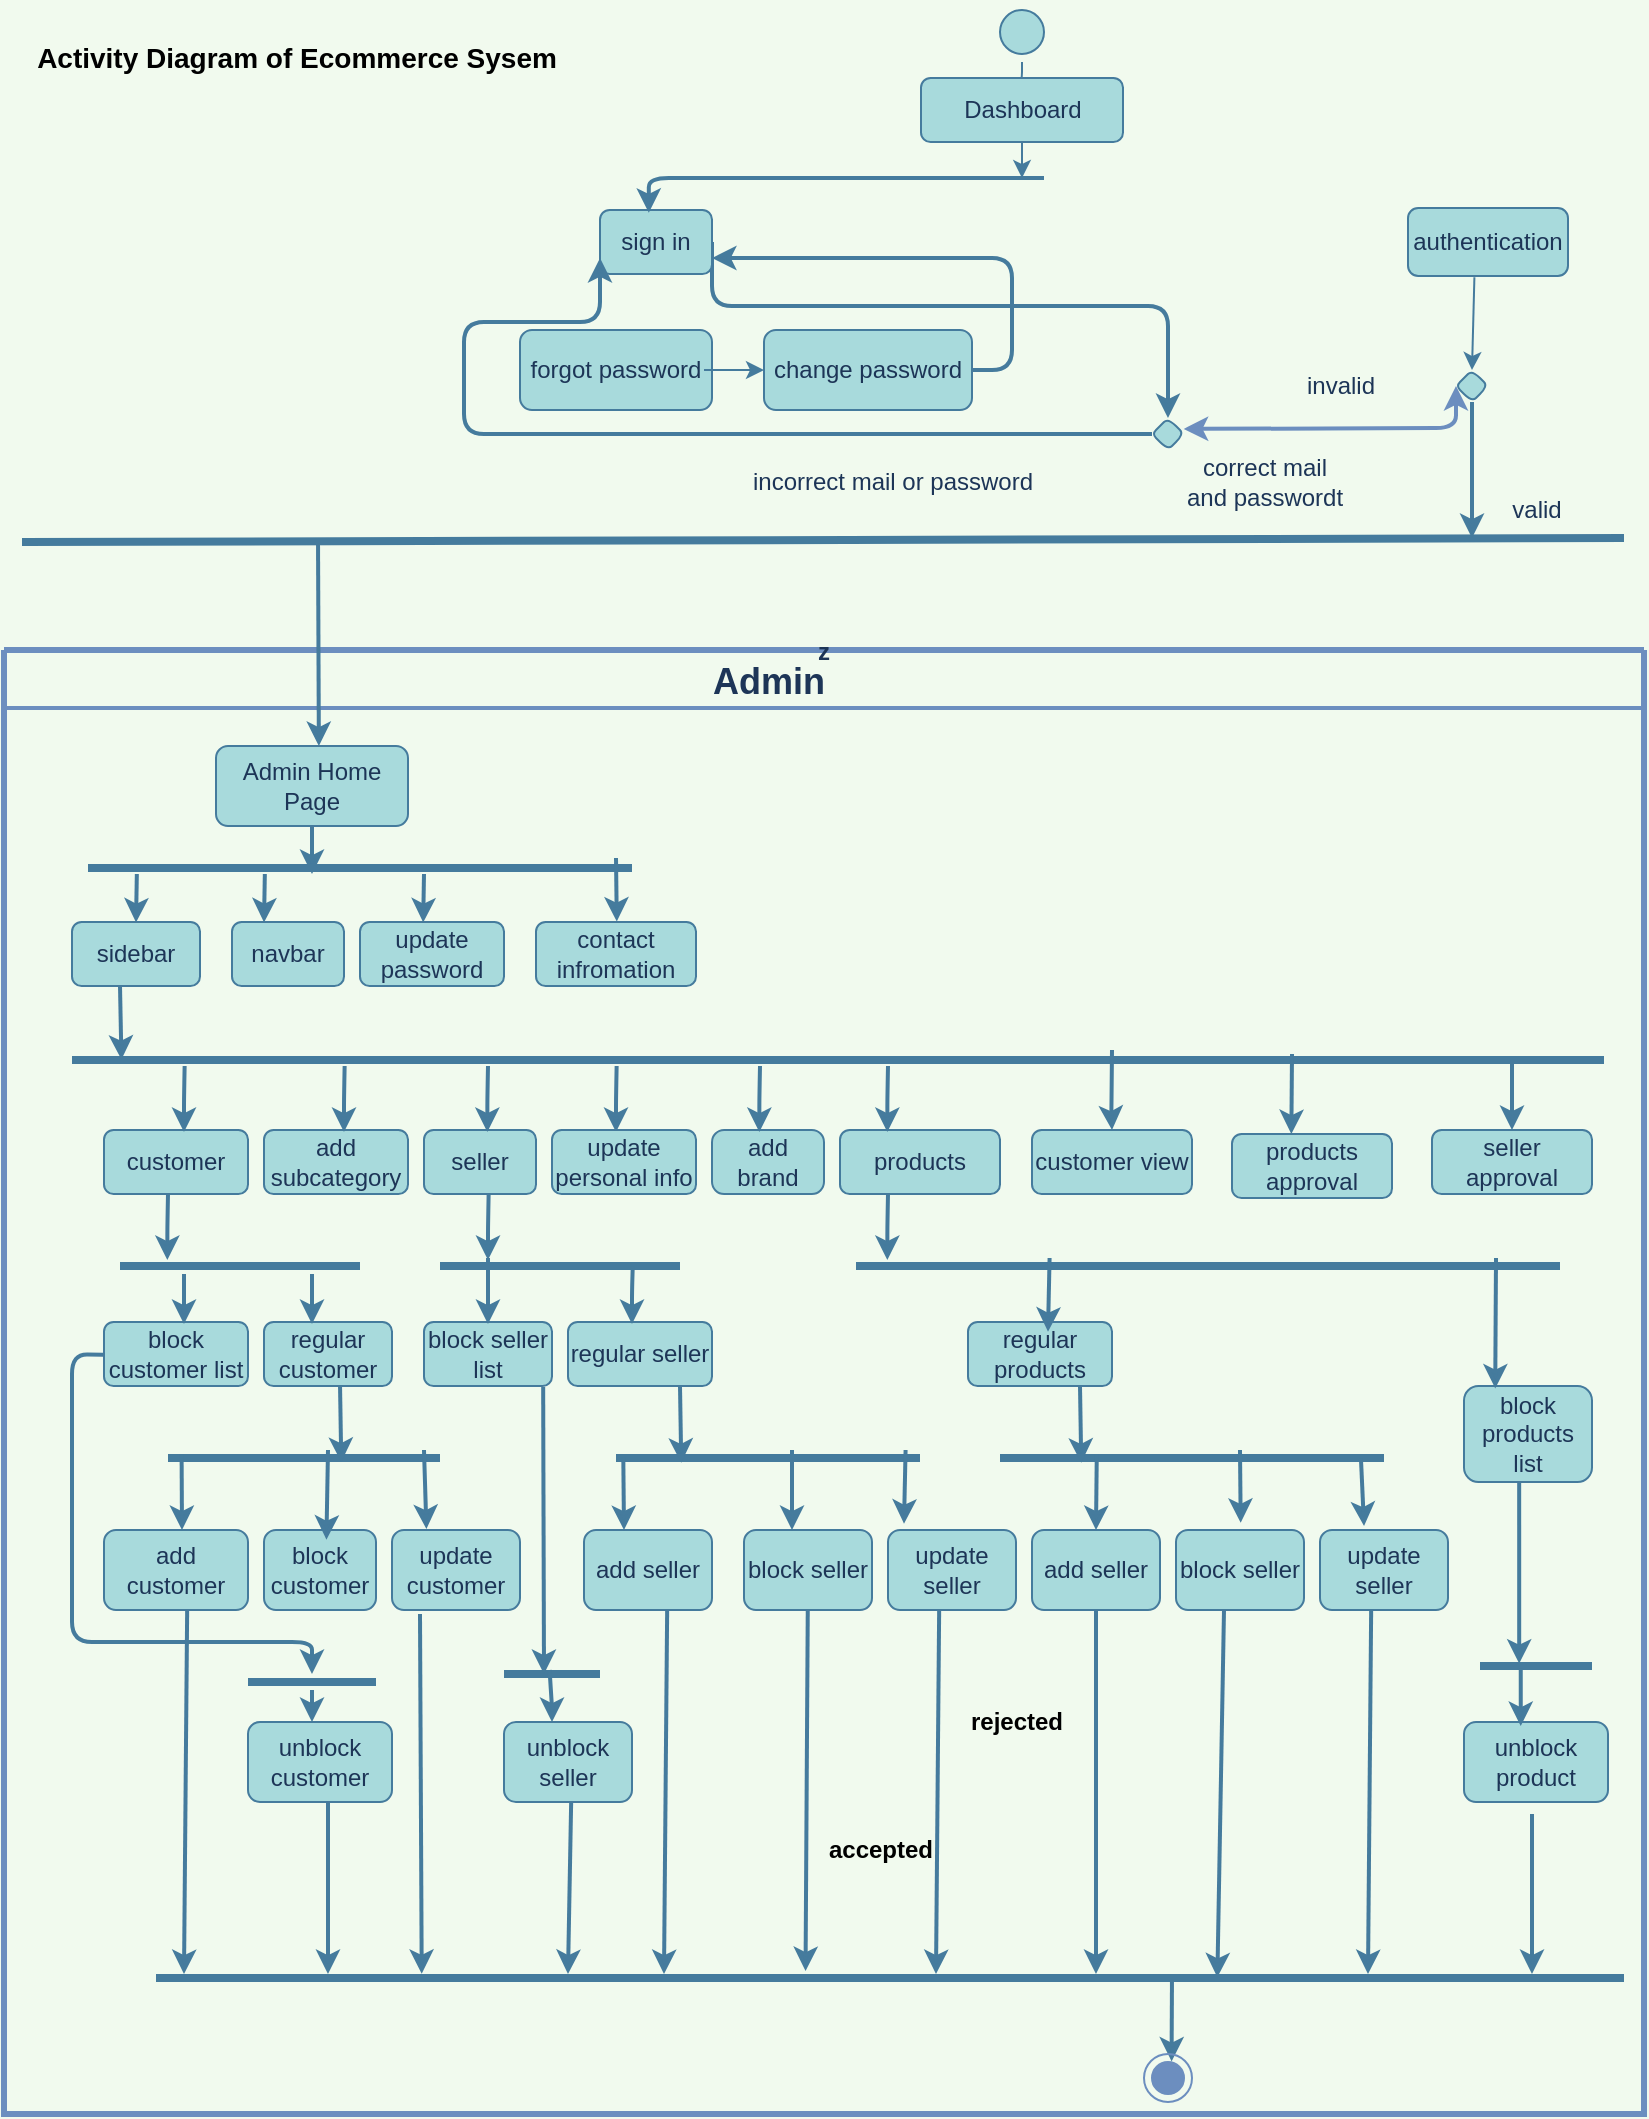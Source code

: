 <mxfile version="20.3.7" type="github">
  <diagram id="x5o2052r72UH-uP_D9w9" name="Page-1">
    <mxGraphModel dx="1420" dy="1803" grid="1" gridSize="10" guides="1" tooltips="1" connect="1" arrows="1" fold="1" page="1" pageScale="1" pageWidth="827" pageHeight="1169" background="#F1FAEE" math="0" shadow="0">
      <root>
        <mxCell id="0" />
        <mxCell id="1" parent="0" />
        <mxCell id="9ZnsXwRms6pgC_prqQTW-237" value="" style="ellipse;html=1;shape=startState;fillColor=#A8DADC;strokeColor=#457B9D;fontColor=#1D3557;rounded=1;" vertex="1" parent="1">
          <mxGeometry x="504" y="-1168" width="30" height="30" as="geometry" />
        </mxCell>
        <mxCell id="9ZnsXwRms6pgC_prqQTW-238" value="" style="edgeStyle=orthogonalEdgeStyle;html=1;verticalAlign=bottom;endArrow=open;endSize=8;labelBackgroundColor=#F1FAEE;strokeColor=#457B9D;fontColor=#1D3557;rounded=1;entryX=0.463;entryY=0.006;entryDx=0;entryDy=0;entryPerimeter=0;" edge="1" parent="1" source="9ZnsXwRms6pgC_prqQTW-237" target="9ZnsXwRms6pgC_prqQTW-243">
          <mxGeometry relative="1" as="geometry">
            <mxPoint x="415" y="-1120" as="targetPoint" />
          </mxGeometry>
        </mxCell>
        <mxCell id="9ZnsXwRms6pgC_prqQTW-240" style="edgeStyle=orthogonalEdgeStyle;orthogonalLoop=1;jettySize=auto;html=1;exitX=1;exitY=0.5;exitDx=0;exitDy=0;labelBackgroundColor=#F1FAEE;strokeColor=#457B9D;fontColor=#1D3557;rounded=1;strokeWidth=2;" edge="1" parent="1" source="9ZnsXwRms6pgC_prqQTW-241">
          <mxGeometry relative="1" as="geometry">
            <mxPoint x="592" y="-960" as="targetPoint" />
            <Array as="points">
              <mxPoint x="592" y="-1016" />
            </Array>
          </mxGeometry>
        </mxCell>
        <mxCell id="9ZnsXwRms6pgC_prqQTW-241" value="sign in" style="whiteSpace=wrap;html=1;fillColor=#A8DADC;strokeColor=#457B9D;fontColor=#1D3557;rounded=1;" vertex="1" parent="1">
          <mxGeometry x="308" y="-1064" width="56" height="32" as="geometry" />
        </mxCell>
        <mxCell id="9ZnsXwRms6pgC_prqQTW-243" value="Dashboard" style="whiteSpace=wrap;html=1;fillColor=#A8DADC;strokeColor=#457B9D;fontColor=#1D3557;rounded=1;" vertex="1" parent="1">
          <mxGeometry x="468.5" y="-1130" width="101" height="32" as="geometry" />
        </mxCell>
        <mxCell id="9ZnsXwRms6pgC_prqQTW-244" value="" style="endArrow=classic;html=1;labelBackgroundColor=#F1FAEE;strokeColor=#457B9D;fontColor=#1D3557;rounded=1;exitX=0.5;exitY=1;exitDx=0;exitDy=0;" edge="1" parent="1" source="9ZnsXwRms6pgC_prqQTW-243">
          <mxGeometry width="50" height="50" relative="1" as="geometry">
            <mxPoint x="520" y="-1090" as="sourcePoint" />
            <mxPoint x="519" y="-1080" as="targetPoint" />
          </mxGeometry>
        </mxCell>
        <mxCell id="9ZnsXwRms6pgC_prqQTW-253" value="forgot password" style="whiteSpace=wrap;html=1;fillColor=#A8DADC;strokeColor=#457B9D;fontColor=#1D3557;rounded=1;" vertex="1" parent="1">
          <mxGeometry x="268" y="-1004" width="96" height="40" as="geometry" />
        </mxCell>
        <mxCell id="9ZnsXwRms6pgC_prqQTW-254" value="" style="endArrow=classic;html=1;labelBackgroundColor=#F1FAEE;strokeColor=#457B9D;fontColor=#1D3557;rounded=1;entryX=0;entryY=0.5;entryDx=0;entryDy=0;" edge="1" parent="1" target="9ZnsXwRms6pgC_prqQTW-256">
          <mxGeometry width="50" height="50" relative="1" as="geometry">
            <mxPoint x="360" y="-984" as="sourcePoint" />
            <mxPoint x="424" y="-960" as="targetPoint" />
          </mxGeometry>
        </mxCell>
        <mxCell id="9ZnsXwRms6pgC_prqQTW-255" style="edgeStyle=orthogonalEdgeStyle;orthogonalLoop=1;jettySize=auto;html=1;exitX=1;exitY=0.5;exitDx=0;exitDy=0;entryX=1;entryY=0.75;entryDx=0;entryDy=0;labelBackgroundColor=#F1FAEE;strokeColor=#457B9D;fontColor=#1D3557;rounded=1;strokeWidth=2;" edge="1" parent="1" source="9ZnsXwRms6pgC_prqQTW-256" target="9ZnsXwRms6pgC_prqQTW-241">
          <mxGeometry relative="1" as="geometry" />
        </mxCell>
        <mxCell id="9ZnsXwRms6pgC_prqQTW-256" value="change password" style="whiteSpace=wrap;html=1;fillStyle=auto;fillColor=#A8DADC;strokeColor=#457B9D;fontColor=#1D3557;rounded=1;" vertex="1" parent="1">
          <mxGeometry x="390" y="-1004" width="104" height="40" as="geometry" />
        </mxCell>
        <mxCell id="9ZnsXwRms6pgC_prqQTW-257" style="edgeStyle=orthogonalEdgeStyle;orthogonalLoop=1;jettySize=auto;html=1;entryX=0;entryY=0.75;entryDx=0;entryDy=0;labelBackgroundColor=#F1FAEE;strokeColor=#457B9D;fontColor=#1D3557;rounded=1;strokeWidth=2;" edge="1" parent="1" source="9ZnsXwRms6pgC_prqQTW-258" target="9ZnsXwRms6pgC_prqQTW-241">
          <mxGeometry relative="1" as="geometry">
            <mxPoint x="304" y="-1008" as="targetPoint" />
            <Array as="points">
              <mxPoint x="240" y="-952" />
              <mxPoint x="240" y="-1008" />
              <mxPoint x="308" y="-1008" />
            </Array>
          </mxGeometry>
        </mxCell>
        <mxCell id="9ZnsXwRms6pgC_prqQTW-258" value="" style="rhombus;whiteSpace=wrap;html=1;fillColor=#A8DADC;strokeColor=#457B9D;fontColor=#1D3557;rounded=1;" vertex="1" parent="1">
          <mxGeometry x="584" y="-960" width="16" height="16" as="geometry" />
        </mxCell>
        <mxCell id="9ZnsXwRms6pgC_prqQTW-259" value="incorrect mail or password" style="text;html=1;resizable=0;autosize=1;align=center;verticalAlign=middle;points=[];fillColor=none;strokeColor=none;fontColor=#1D3557;rounded=1;" vertex="1" parent="1">
          <mxGeometry x="374" y="-944" width="160" height="32" as="geometry" />
        </mxCell>
        <mxCell id="9ZnsXwRms6pgC_prqQTW-260" value="correct mail &lt;br&gt;and passwordt" style="text;html=1;resizable=0;autosize=1;align=center;verticalAlign=middle;points=[];fillColor=none;strokeColor=none;fontColor=#1D3557;rounded=1;" vertex="1" parent="1">
          <mxGeometry x="592" y="-952" width="96" height="48" as="geometry" />
        </mxCell>
        <mxCell id="9ZnsXwRms6pgC_prqQTW-262" value="" style="endArrow=none;html=1;strokeWidth=4;labelBackgroundColor=#F1FAEE;strokeColor=#457B9D;fontColor=#1D3557;rounded=1;" edge="1" parent="1">
          <mxGeometry relative="1" as="geometry">
            <mxPoint x="19" y="-898" as="sourcePoint" />
            <mxPoint x="820" y="-900" as="targetPoint" />
          </mxGeometry>
        </mxCell>
        <object label="z" id="9ZnsXwRms6pgC_prqQTW-264">
          <mxCell style="swimlane;startSize=0;strokeWidth=3;fillColor=#A8DADC;strokeColor=#6C8EBF;fontColor=#1D3557;rounded=1;" vertex="1" parent="1">
            <mxGeometry x="10" y="-844" width="820" height="732" as="geometry" />
          </mxCell>
        </object>
        <mxCell id="9ZnsXwRms6pgC_prqQTW-265" value="Admin" style="text;html=1;resizable=0;autosize=1;align=center;verticalAlign=middle;points=[];fillColor=none;strokeColor=none;strokeWidth=2;shadow=0;glass=0;fontStyle=1;labelBorderColor=none;spacingTop=3;fontSize=18;fontColor=#1D3557;rounded=1;" vertex="1" parent="9ZnsXwRms6pgC_prqQTW-264">
          <mxGeometry x="342" y="-6" width="80" height="40" as="geometry" />
        </mxCell>
        <mxCell id="9ZnsXwRms6pgC_prqQTW-342" value="" style="line;strokeWidth=2;html=1;strokeColor=#6C8EBF;fillColor=#0E8088;" vertex="1" parent="9ZnsXwRms6pgC_prqQTW-264">
          <mxGeometry y="24" width="820" height="10" as="geometry" />
        </mxCell>
        <mxCell id="9ZnsXwRms6pgC_prqQTW-426" value="" style="line;strokeWidth=4;html=1;shadow=0;glass=0;labelBackgroundColor=none;labelBorderColor=none;fontFamily=Times New Roman;fontSize=18;fillColor=#A8DADC;strokeColor=#457B9D;fontColor=#1D3557;rounded=1;" vertex="1" parent="9ZnsXwRms6pgC_prqQTW-264">
          <mxGeometry x="76" y="660" width="734" height="8" as="geometry" />
        </mxCell>
        <mxCell id="9ZnsXwRms6pgC_prqQTW-469" value="Admin Home Page" style="whiteSpace=wrap;html=1;fillColor=#A8DADC;strokeColor=#457B9D;fontColor=#1D3557;rounded=1;" vertex="1" parent="9ZnsXwRms6pgC_prqQTW-264">
          <mxGeometry x="106" y="48" width="96" height="40" as="geometry" />
        </mxCell>
        <mxCell id="9ZnsXwRms6pgC_prqQTW-470" value="" style="edgeStyle=none;orthogonalLoop=1;jettySize=auto;html=1;strokeWidth=2;fontSize=19;labelBackgroundColor=#F1FAEE;strokeColor=#457B9D;fontColor=#1D3557;rounded=1;" edge="1" parent="9ZnsXwRms6pgC_prqQTW-264">
          <mxGeometry width="80" relative="1" as="geometry">
            <mxPoint x="154" y="88" as="sourcePoint" />
            <mxPoint x="154" y="112" as="targetPoint" />
            <Array as="points" />
          </mxGeometry>
        </mxCell>
        <mxCell id="9ZnsXwRms6pgC_prqQTW-471" value="" style="line;strokeWidth=4;html=1;shadow=0;glass=0;labelBackgroundColor=none;labelBorderColor=none;fontFamily=Times New Roman;fontSize=18;fillColor=#A8DADC;strokeColor=#457B9D;fontColor=#1D3557;rounded=1;" vertex="1" parent="9ZnsXwRms6pgC_prqQTW-264">
          <mxGeometry x="42" y="104" width="272" height="10" as="geometry" />
        </mxCell>
        <mxCell id="9ZnsXwRms6pgC_prqQTW-472" value="" style="edgeStyle=none;orthogonalLoop=1;jettySize=auto;html=1;strokeWidth=2;fontSize=19;exitX=0.076;exitY=0.78;exitDx=0;exitDy=0;exitPerimeter=0;labelBackgroundColor=#F1FAEE;strokeColor=#457B9D;fontColor=#1D3557;rounded=1;" edge="1" parent="9ZnsXwRms6pgC_prqQTW-264">
          <mxGeometry width="80" relative="1" as="geometry">
            <mxPoint x="66.42" y="112" as="sourcePoint" />
            <mxPoint x="66.004" y="136.2" as="targetPoint" />
            <Array as="points" />
          </mxGeometry>
        </mxCell>
        <mxCell id="9ZnsXwRms6pgC_prqQTW-473" value="" style="edgeStyle=none;orthogonalLoop=1;jettySize=auto;html=1;strokeWidth=2;fontSize=19;labelBackgroundColor=#F1FAEE;strokeColor=#457B9D;fontColor=#1D3557;rounded=1;entryX=0.505;entryY=-0.006;entryDx=0;entryDy=0;entryPerimeter=0;" edge="1" parent="9ZnsXwRms6pgC_prqQTW-264" target="9ZnsXwRms6pgC_prqQTW-475">
          <mxGeometry width="80" relative="1" as="geometry">
            <mxPoint x="306" y="104" as="sourcePoint" />
            <mxPoint x="281.998" y="972.2" as="targetPoint" />
            <Array as="points" />
          </mxGeometry>
        </mxCell>
        <mxCell id="9ZnsXwRms6pgC_prqQTW-474" value="sidebar" style="whiteSpace=wrap;html=1;fillColor=#A8DADC;strokeColor=#457B9D;fontColor=#1D3557;rounded=1;" vertex="1" parent="9ZnsXwRms6pgC_prqQTW-264">
          <mxGeometry x="34" y="136" width="64" height="32" as="geometry" />
        </mxCell>
        <mxCell id="9ZnsXwRms6pgC_prqQTW-475" value="contact infromation" style="whiteSpace=wrap;html=1;fillColor=#A8DADC;strokeColor=#457B9D;fontColor=#1D3557;rounded=1;" vertex="1" parent="9ZnsXwRms6pgC_prqQTW-264">
          <mxGeometry x="266" y="136" width="80" height="32" as="geometry" />
        </mxCell>
        <mxCell id="9ZnsXwRms6pgC_prqQTW-476" value="add subcategory" style="whiteSpace=wrap;html=1;fillColor=#A8DADC;strokeColor=#457B9D;fontColor=#1D3557;rounded=1;" vertex="1" parent="9ZnsXwRms6pgC_prqQTW-264">
          <mxGeometry x="130" y="240" width="72" height="32" as="geometry" />
        </mxCell>
        <mxCell id="9ZnsXwRms6pgC_prqQTW-477" value="" style="line;strokeWidth=4;html=1;shadow=0;glass=0;labelBackgroundColor=none;labelBorderColor=none;fontFamily=Times New Roman;fontSize=18;fillColor=#A8DADC;strokeColor=#457B9D;fontColor=#1D3557;rounded=1;" vertex="1" parent="9ZnsXwRms6pgC_prqQTW-264">
          <mxGeometry x="34" y="200" width="766" height="10" as="geometry" />
        </mxCell>
        <mxCell id="9ZnsXwRms6pgC_prqQTW-478" value="add brand" style="whiteSpace=wrap;html=1;fillColor=#A8DADC;strokeColor=#457B9D;fontColor=#1D3557;rounded=1;arcSize=19;" vertex="1" parent="9ZnsXwRms6pgC_prqQTW-264">
          <mxGeometry x="354" y="240" width="56" height="32" as="geometry" />
        </mxCell>
        <mxCell id="9ZnsXwRms6pgC_prqQTW-479" value="navbar" style="whiteSpace=wrap;html=1;fillColor=#A8DADC;strokeColor=#457B9D;fontColor=#1D3557;rounded=1;" vertex="1" parent="9ZnsXwRms6pgC_prqQTW-264">
          <mxGeometry x="114" y="136" width="56" height="32" as="geometry" />
        </mxCell>
        <mxCell id="9ZnsXwRms6pgC_prqQTW-480" value="update password" style="whiteSpace=wrap;html=1;fillStyle=auto;strokeColor=#457B9D;fontColor=#1D3557;fillColor=#A8DADC;rounded=1;" vertex="1" parent="9ZnsXwRms6pgC_prqQTW-264">
          <mxGeometry x="178" y="136" width="72" height="32" as="geometry" />
        </mxCell>
        <mxCell id="9ZnsXwRms6pgC_prqQTW-481" value="" style="edgeStyle=none;orthogonalLoop=1;jettySize=auto;html=1;strokeWidth=2;fontSize=19;exitX=0.076;exitY=0.78;exitDx=0;exitDy=0;exitPerimeter=0;labelBackgroundColor=#F1FAEE;strokeColor=#457B9D;fontColor=#1D3557;rounded=1;" edge="1" parent="9ZnsXwRms6pgC_prqQTW-264">
          <mxGeometry width="80" relative="1" as="geometry">
            <mxPoint x="130.42" y="112" as="sourcePoint" />
            <mxPoint x="130.004" y="136.2" as="targetPoint" />
            <Array as="points" />
          </mxGeometry>
        </mxCell>
        <mxCell id="9ZnsXwRms6pgC_prqQTW-482" value="" style="edgeStyle=none;orthogonalLoop=1;jettySize=auto;html=1;strokeWidth=2;fontSize=19;exitX=0.076;exitY=0.78;exitDx=0;exitDy=0;exitPerimeter=0;labelBackgroundColor=#F1FAEE;strokeColor=#457B9D;fontColor=#1D3557;rounded=1;" edge="1" parent="9ZnsXwRms6pgC_prqQTW-264">
          <mxGeometry width="80" relative="1" as="geometry">
            <mxPoint x="210" y="112" as="sourcePoint" />
            <mxPoint x="209.584" y="136.2" as="targetPoint" />
            <Array as="points" />
          </mxGeometry>
        </mxCell>
        <mxCell id="9ZnsXwRms6pgC_prqQTW-483" value="seller" style="whiteSpace=wrap;html=1;fillColor=#A8DADC;strokeColor=#457B9D;fontColor=#1D3557;rounded=1;" vertex="1" parent="9ZnsXwRms6pgC_prqQTW-264">
          <mxGeometry x="210" y="240" width="56" height="32" as="geometry" />
        </mxCell>
        <mxCell id="9ZnsXwRms6pgC_prqQTW-484" value="products" style="whiteSpace=wrap;html=1;fillColor=#A8DADC;strokeColor=#457B9D;fontColor=#1D3557;rounded=1;" vertex="1" parent="9ZnsXwRms6pgC_prqQTW-264">
          <mxGeometry x="418" y="240" width="80" height="32" as="geometry" />
        </mxCell>
        <mxCell id="9ZnsXwRms6pgC_prqQTW-485" value="" style="edgeStyle=none;orthogonalLoop=1;jettySize=auto;html=1;strokeWidth=2;fontSize=19;labelBackgroundColor=#F1FAEE;strokeColor=#457B9D;fontColor=#1D3557;rounded=1;" edge="1" parent="9ZnsXwRms6pgC_prqQTW-264">
          <mxGeometry width="80" relative="1" as="geometry">
            <mxPoint x="306.32" y="208" as="sourcePoint" />
            <mxPoint x="306" y="241" as="targetPoint" />
            <Array as="points">
              <mxPoint x="306.0" y="225" />
            </Array>
          </mxGeometry>
        </mxCell>
        <mxCell id="9ZnsXwRms6pgC_prqQTW-486" value="" style="edgeStyle=none;orthogonalLoop=1;jettySize=auto;html=1;strokeWidth=2;fontSize=19;labelBackgroundColor=#F1FAEE;strokeColor=#457B9D;fontColor=#1D3557;rounded=1;" edge="1" parent="9ZnsXwRms6pgC_prqQTW-264">
          <mxGeometry width="80" relative="1" as="geometry">
            <mxPoint x="378" y="208" as="sourcePoint" />
            <mxPoint x="377.68" y="241" as="targetPoint" />
            <Array as="points">
              <mxPoint x="377.68" y="225" />
            </Array>
          </mxGeometry>
        </mxCell>
        <mxCell id="9ZnsXwRms6pgC_prqQTW-487" value="" style="edgeStyle=none;orthogonalLoop=1;jettySize=auto;html=1;strokeWidth=2;fontSize=19;labelBackgroundColor=#F1FAEE;strokeColor=#457B9D;fontColor=#1D3557;rounded=1;" edge="1" parent="9ZnsXwRms6pgC_prqQTW-264">
          <mxGeometry width="80" relative="1" as="geometry">
            <mxPoint x="442" y="208" as="sourcePoint" />
            <mxPoint x="441.68" y="241" as="targetPoint" />
            <Array as="points">
              <mxPoint x="441.68" y="225" />
            </Array>
          </mxGeometry>
        </mxCell>
        <mxCell id="9ZnsXwRms6pgC_prqQTW-488" value="customer" style="whiteSpace=wrap;html=1;fillColor=#A8DADC;strokeColor=#457B9D;fontColor=#1D3557;rounded=1;" vertex="1" parent="9ZnsXwRms6pgC_prqQTW-264">
          <mxGeometry x="50" y="240" width="72" height="32" as="geometry" />
        </mxCell>
        <mxCell id="9ZnsXwRms6pgC_prqQTW-489" value="update personal info" style="whiteSpace=wrap;html=1;fillColor=#A8DADC;strokeColor=#457B9D;fontColor=#1D3557;rounded=1;" vertex="1" parent="9ZnsXwRms6pgC_prqQTW-264">
          <mxGeometry x="274" y="240" width="72" height="32" as="geometry" />
        </mxCell>
        <mxCell id="9ZnsXwRms6pgC_prqQTW-490" value="" style="line;strokeWidth=4;html=1;shadow=0;glass=0;labelBackgroundColor=none;labelBorderColor=none;fontFamily=Times New Roman;fontSize=18;fillColor=#A8DADC;strokeColor=#457B9D;fontColor=#1D3557;rounded=1;" vertex="1" parent="9ZnsXwRms6pgC_prqQTW-264">
          <mxGeometry x="58" y="304" width="120" height="8" as="geometry" />
        </mxCell>
        <mxCell id="9ZnsXwRms6pgC_prqQTW-491" value="" style="edgeStyle=none;orthogonalLoop=1;jettySize=auto;html=1;strokeWidth=2;fontSize=19;labelBackgroundColor=#F1FAEE;strokeColor=#457B9D;fontColor=#1D3557;rounded=1;" edge="1" parent="9ZnsXwRms6pgC_prqQTW-264">
          <mxGeometry width="80" relative="1" as="geometry">
            <mxPoint x="242" y="208" as="sourcePoint" />
            <mxPoint x="241.68" y="241" as="targetPoint" />
            <Array as="points">
              <mxPoint x="241.68" y="225" />
            </Array>
          </mxGeometry>
        </mxCell>
        <mxCell id="9ZnsXwRms6pgC_prqQTW-492" value="" style="edgeStyle=none;orthogonalLoop=1;jettySize=auto;html=1;strokeWidth=2;fontSize=19;labelBackgroundColor=#F1FAEE;strokeColor=#457B9D;fontColor=#1D3557;rounded=1;" edge="1" parent="9ZnsXwRms6pgC_prqQTW-264">
          <mxGeometry width="80" relative="1" as="geometry">
            <mxPoint x="170.32" y="208" as="sourcePoint" />
            <mxPoint x="170" y="241" as="targetPoint" />
            <Array as="points">
              <mxPoint x="170" y="225" />
            </Array>
          </mxGeometry>
        </mxCell>
        <mxCell id="9ZnsXwRms6pgC_prqQTW-493" value="" style="edgeStyle=none;orthogonalLoop=1;jettySize=auto;html=1;strokeWidth=2;fontSize=19;labelBackgroundColor=#F1FAEE;strokeColor=#457B9D;fontColor=#1D3557;rounded=1;" edge="1" parent="9ZnsXwRms6pgC_prqQTW-264">
          <mxGeometry width="80" relative="1" as="geometry">
            <mxPoint x="90.32" y="208" as="sourcePoint" />
            <mxPoint x="90" y="241" as="targetPoint" />
            <Array as="points">
              <mxPoint x="90" y="225" />
            </Array>
          </mxGeometry>
        </mxCell>
        <mxCell id="9ZnsXwRms6pgC_prqQTW-494" value="regular customer" style="whiteSpace=wrap;html=1;fillColor=#A8DADC;strokeColor=#457B9D;fontColor=#1D3557;rounded=1;" vertex="1" parent="9ZnsXwRms6pgC_prqQTW-264">
          <mxGeometry x="130" y="336" width="64" height="32" as="geometry" />
        </mxCell>
        <mxCell id="9ZnsXwRms6pgC_prqQTW-495" value="block customer list" style="whiteSpace=wrap;html=1;fillColor=#A8DADC;strokeColor=#457B9D;fontColor=#1D3557;rounded=1;" vertex="1" parent="9ZnsXwRms6pgC_prqQTW-264">
          <mxGeometry x="50" y="336" width="72" height="32" as="geometry" />
        </mxCell>
        <mxCell id="9ZnsXwRms6pgC_prqQTW-496" value="regular seller" style="whiteSpace=wrap;html=1;fillColor=#A8DADC;strokeColor=#457B9D;fontColor=#1D3557;rounded=1;" vertex="1" parent="9ZnsXwRms6pgC_prqQTW-264">
          <mxGeometry x="282" y="336" width="72" height="32" as="geometry" />
        </mxCell>
        <mxCell id="9ZnsXwRms6pgC_prqQTW-497" value="block seller list" style="whiteSpace=wrap;html=1;fillColor=#A8DADC;strokeColor=#457B9D;fontColor=#1D3557;rounded=1;" vertex="1" parent="9ZnsXwRms6pgC_prqQTW-264">
          <mxGeometry x="210" y="336" width="64" height="32" as="geometry" />
        </mxCell>
        <mxCell id="9ZnsXwRms6pgC_prqQTW-498" value="" style="line;strokeWidth=4;html=1;shadow=0;glass=0;labelBackgroundColor=none;labelBorderColor=none;fontFamily=Times New Roman;fontSize=18;fillColor=#A8DADC;strokeColor=#457B9D;fontColor=#1D3557;rounded=1;" vertex="1" parent="9ZnsXwRms6pgC_prqQTW-264">
          <mxGeometry x="218" y="304" width="120" height="8" as="geometry" />
        </mxCell>
        <mxCell id="9ZnsXwRms6pgC_prqQTW-499" value="" style="line;strokeWidth=4;html=1;shadow=0;glass=0;labelBackgroundColor=none;labelBorderColor=none;fontFamily=Times New Roman;fontSize=18;fillColor=#A8DADC;strokeColor=#457B9D;fontColor=#1D3557;rounded=1;" vertex="1" parent="9ZnsXwRms6pgC_prqQTW-264">
          <mxGeometry x="426" y="304" width="352" height="8" as="geometry" />
        </mxCell>
        <mxCell id="9ZnsXwRms6pgC_prqQTW-500" value="regular products" style="whiteSpace=wrap;html=1;fillColor=#A8DADC;strokeColor=#457B9D;fontColor=#1D3557;rounded=1;" vertex="1" parent="9ZnsXwRms6pgC_prqQTW-264">
          <mxGeometry x="482" y="336" width="72" height="32" as="geometry" />
        </mxCell>
        <mxCell id="9ZnsXwRms6pgC_prqQTW-501" value="block products list" style="whiteSpace=wrap;html=1;fillColor=#A8DADC;strokeColor=#457B9D;fontColor=#1D3557;rounded=1;" vertex="1" parent="9ZnsXwRms6pgC_prqQTW-264">
          <mxGeometry x="730" y="368" width="64" height="48" as="geometry" />
        </mxCell>
        <mxCell id="9ZnsXwRms6pgC_prqQTW-502" value="" style="edgeStyle=none;orthogonalLoop=1;jettySize=auto;html=1;strokeWidth=2;fontSize=19;labelBackgroundColor=#F1FAEE;strokeColor=#457B9D;fontColor=#1D3557;rounded=1;" edge="1" parent="9ZnsXwRms6pgC_prqQTW-264">
          <mxGeometry width="80" relative="1" as="geometry">
            <mxPoint x="82" y="272" as="sourcePoint" />
            <mxPoint x="81.68" y="305" as="targetPoint" />
            <Array as="points">
              <mxPoint x="81.68" y="289" />
            </Array>
          </mxGeometry>
        </mxCell>
        <mxCell id="9ZnsXwRms6pgC_prqQTW-503" value="" style="edgeStyle=none;orthogonalLoop=1;jettySize=auto;html=1;strokeWidth=2;fontSize=19;labelBackgroundColor=#F1FAEE;strokeColor=#457B9D;fontColor=#1D3557;rounded=1;" edge="1" parent="9ZnsXwRms6pgC_prqQTW-264">
          <mxGeometry width="80" relative="1" as="geometry">
            <mxPoint x="90" y="312" as="sourcePoint" />
            <mxPoint x="90" y="337" as="targetPoint" />
            <Array as="points">
              <mxPoint x="90.0" y="321" />
            </Array>
          </mxGeometry>
        </mxCell>
        <mxCell id="9ZnsXwRms6pgC_prqQTW-504" value="" style="edgeStyle=none;orthogonalLoop=1;jettySize=auto;html=1;strokeWidth=2;fontSize=19;labelBackgroundColor=#F1FAEE;strokeColor=#457B9D;fontColor=#1D3557;rounded=1;" edge="1" parent="9ZnsXwRms6pgC_prqQTW-264">
          <mxGeometry width="80" relative="1" as="geometry">
            <mxPoint x="154" y="312" as="sourcePoint" />
            <mxPoint x="154" y="337" as="targetPoint" />
            <Array as="points">
              <mxPoint x="154.0" y="321" />
            </Array>
          </mxGeometry>
        </mxCell>
        <mxCell id="9ZnsXwRms6pgC_prqQTW-505" value="" style="edgeStyle=none;orthogonalLoop=1;jettySize=auto;html=1;strokeWidth=2;fontSize=19;labelBackgroundColor=#F1FAEE;strokeColor=#457B9D;fontColor=#1D3557;rounded=1;" edge="1" parent="9ZnsXwRms6pgC_prqQTW-264">
          <mxGeometry width="80" relative="1" as="geometry">
            <mxPoint x="242" y="304" as="sourcePoint" />
            <mxPoint x="242" y="337" as="targetPoint" />
            <Array as="points">
              <mxPoint x="242.0" y="321" />
            </Array>
          </mxGeometry>
        </mxCell>
        <mxCell id="9ZnsXwRms6pgC_prqQTW-506" value="" style="edgeStyle=none;orthogonalLoop=1;jettySize=auto;html=1;strokeWidth=2;fontSize=19;labelBackgroundColor=#F1FAEE;strokeColor=#457B9D;fontColor=#1D3557;rounded=1;exitX=0.803;exitY=0.55;exitDx=0;exitDy=0;exitPerimeter=0;" edge="1" parent="9ZnsXwRms6pgC_prqQTW-264" source="9ZnsXwRms6pgC_prqQTW-498">
          <mxGeometry width="80" relative="1" as="geometry">
            <mxPoint x="298" y="1144" as="sourcePoint" />
            <mxPoint x="314" y="337" as="targetPoint" />
            <Array as="points">
              <mxPoint x="314.0" y="321" />
            </Array>
          </mxGeometry>
        </mxCell>
        <mxCell id="9ZnsXwRms6pgC_prqQTW-507" value="" style="edgeStyle=none;orthogonalLoop=1;jettySize=auto;html=1;strokeWidth=2;fontSize=19;labelBackgroundColor=#F1FAEE;strokeColor=#457B9D;fontColor=#1D3557;rounded=1;" edge="1" parent="9ZnsXwRms6pgC_prqQTW-264">
          <mxGeometry width="80" relative="1" as="geometry">
            <mxPoint x="242.32" y="272" as="sourcePoint" />
            <mxPoint x="242" y="305" as="targetPoint" />
            <Array as="points">
              <mxPoint x="242.0" y="289" />
            </Array>
          </mxGeometry>
        </mxCell>
        <mxCell id="9ZnsXwRms6pgC_prqQTW-508" value="" style="edgeStyle=none;orthogonalLoop=1;jettySize=auto;html=1;strokeWidth=2;fontSize=19;labelBackgroundColor=#F1FAEE;strokeColor=#457B9D;fontColor=#1D3557;rounded=1;" edge="1" parent="9ZnsXwRms6pgC_prqQTW-264">
          <mxGeometry width="80" relative="1" as="geometry">
            <mxPoint x="442" y="272" as="sourcePoint" />
            <mxPoint x="441.68" y="305" as="targetPoint" />
            <Array as="points">
              <mxPoint x="441.68" y="289" />
            </Array>
          </mxGeometry>
        </mxCell>
        <mxCell id="9ZnsXwRms6pgC_prqQTW-509" value="" style="line;strokeWidth=4;html=1;shadow=0;glass=0;labelBackgroundColor=none;labelBorderColor=none;fontFamily=Times New Roman;fontSize=18;fillColor=#A8DADC;strokeColor=#457B9D;fontColor=#1D3557;rounded=1;" vertex="1" parent="9ZnsXwRms6pgC_prqQTW-264">
          <mxGeometry x="82" y="400" width="136" height="8" as="geometry" />
        </mxCell>
        <mxCell id="9ZnsXwRms6pgC_prqQTW-510" value="add customer" style="whiteSpace=wrap;html=1;fillColor=#A8DADC;strokeColor=#457B9D;fontColor=#1D3557;rounded=1;" vertex="1" parent="9ZnsXwRms6pgC_prqQTW-264">
          <mxGeometry x="50" y="440" width="72" height="40" as="geometry" />
        </mxCell>
        <mxCell id="9ZnsXwRms6pgC_prqQTW-511" value="block customer" style="whiteSpace=wrap;html=1;fillColor=#A8DADC;strokeColor=#457B9D;fontColor=#1D3557;rounded=1;" vertex="1" parent="9ZnsXwRms6pgC_prqQTW-264">
          <mxGeometry x="130" y="440" width="56" height="40" as="geometry" />
        </mxCell>
        <mxCell id="9ZnsXwRms6pgC_prqQTW-512" value="update customer" style="whiteSpace=wrap;html=1;fillColor=#A8DADC;strokeColor=#457B9D;fontColor=#1D3557;rounded=1;" vertex="1" parent="9ZnsXwRms6pgC_prqQTW-264">
          <mxGeometry x="194" y="440" width="64" height="40" as="geometry" />
        </mxCell>
        <mxCell id="9ZnsXwRms6pgC_prqQTW-513" value="" style="edgeStyle=none;orthogonalLoop=1;jettySize=auto;html=1;strokeWidth=2;fontSize=19;labelBackgroundColor=#F1FAEE;strokeColor=#457B9D;fontColor=#1D3557;rounded=1;entryX=0.637;entryY=0.75;entryDx=0;entryDy=0;entryPerimeter=0;exitX=0.594;exitY=0.988;exitDx=0;exitDy=0;exitPerimeter=0;" edge="1" parent="9ZnsXwRms6pgC_prqQTW-264" source="9ZnsXwRms6pgC_prqQTW-494" target="9ZnsXwRms6pgC_prqQTW-509">
          <mxGeometry width="80" relative="1" as="geometry">
            <mxPoint x="90" y="1200" as="sourcePoint" />
            <mxPoint x="90" y="1232" as="targetPoint" />
            <Array as="points" />
          </mxGeometry>
        </mxCell>
        <mxCell id="9ZnsXwRms6pgC_prqQTW-514" value="" style="edgeStyle=none;orthogonalLoop=1;jettySize=auto;html=1;strokeWidth=2;fontSize=19;labelBackgroundColor=#F1FAEE;strokeColor=#457B9D;fontColor=#1D3557;rounded=1;exitX=0.05;exitY=0.25;exitDx=0;exitDy=0;exitPerimeter=0;" edge="1" parent="9ZnsXwRms6pgC_prqQTW-264" source="9ZnsXwRms6pgC_prqQTW-509">
          <mxGeometry width="80" relative="1" as="geometry">
            <mxPoint x="66" y="1264" as="sourcePoint" />
            <mxPoint x="89" y="440" as="targetPoint" />
            <Array as="points" />
          </mxGeometry>
        </mxCell>
        <mxCell id="9ZnsXwRms6pgC_prqQTW-515" value="" style="edgeStyle=none;orthogonalLoop=1;jettySize=auto;html=1;strokeWidth=2;fontSize=19;labelBackgroundColor=#F1FAEE;strokeColor=#457B9D;fontColor=#1D3557;rounded=1;entryX=0.269;entryY=-0.013;entryDx=0;entryDy=0;entryPerimeter=0;" edge="1" parent="9ZnsXwRms6pgC_prqQTW-264" target="9ZnsXwRms6pgC_prqQTW-512">
          <mxGeometry width="80" relative="1" as="geometry">
            <mxPoint x="210" y="400" as="sourcePoint" />
            <mxPoint x="199" y="1272" as="targetPoint" />
            <Array as="points" />
          </mxGeometry>
        </mxCell>
        <mxCell id="9ZnsXwRms6pgC_prqQTW-516" value="" style="line;strokeWidth=4;html=1;shadow=0;glass=0;labelBackgroundColor=none;labelBorderColor=none;fontFamily=Times New Roman;fontSize=18;fillColor=#A8DADC;strokeColor=#457B9D;fontColor=#1D3557;rounded=1;" vertex="1" parent="9ZnsXwRms6pgC_prqQTW-264">
          <mxGeometry x="306" y="400" width="152" height="8" as="geometry" />
        </mxCell>
        <mxCell id="9ZnsXwRms6pgC_prqQTW-517" value="add seller" style="whiteSpace=wrap;html=1;fillColor=#A8DADC;strokeColor=#457B9D;fontColor=#1D3557;rounded=1;" vertex="1" parent="9ZnsXwRms6pgC_prqQTW-264">
          <mxGeometry x="290" y="440" width="64" height="40" as="geometry" />
        </mxCell>
        <mxCell id="9ZnsXwRms6pgC_prqQTW-518" value="block seller" style="whiteSpace=wrap;html=1;fillColor=#A8DADC;strokeColor=#457B9D;fontColor=#1D3557;rounded=1;" vertex="1" parent="9ZnsXwRms6pgC_prqQTW-264">
          <mxGeometry x="370" y="440" width="64" height="40" as="geometry" />
        </mxCell>
        <mxCell id="9ZnsXwRms6pgC_prqQTW-519" value="update seller" style="whiteSpace=wrap;html=1;fillColor=#A8DADC;strokeColor=#457B9D;fontColor=#1D3557;rounded=1;" vertex="1" parent="9ZnsXwRms6pgC_prqQTW-264">
          <mxGeometry x="442" y="440" width="64" height="40" as="geometry" />
        </mxCell>
        <mxCell id="9ZnsXwRms6pgC_prqQTW-520" value="" style="edgeStyle=none;orthogonalLoop=1;jettySize=auto;html=1;strokeWidth=2;fontSize=19;labelBackgroundColor=#F1FAEE;strokeColor=#457B9D;fontColor=#1D3557;rounded=1;exitX=0.024;exitY=0.45;exitDx=0;exitDy=0;exitPerimeter=0;" edge="1" parent="9ZnsXwRms6pgC_prqQTW-264" source="9ZnsXwRms6pgC_prqQTW-516">
          <mxGeometry width="80" relative="1" as="geometry">
            <mxPoint x="298.79" y="1240" as="sourcePoint" />
            <mxPoint x="310" y="440" as="targetPoint" />
            <Array as="points" />
          </mxGeometry>
        </mxCell>
        <mxCell id="9ZnsXwRms6pgC_prqQTW-521" value="" style="edgeStyle=none;orthogonalLoop=1;jettySize=auto;html=1;strokeWidth=2;fontSize=19;labelBackgroundColor=#F1FAEE;strokeColor=#457B9D;fontColor=#1D3557;rounded=1;" edge="1" parent="9ZnsXwRms6pgC_prqQTW-264">
          <mxGeometry width="80" relative="1" as="geometry">
            <mxPoint x="394" y="400" as="sourcePoint" />
            <mxPoint x="394" y="440" as="targetPoint" />
            <Array as="points" />
          </mxGeometry>
        </mxCell>
        <mxCell id="9ZnsXwRms6pgC_prqQTW-522" value="" style="edgeStyle=none;orthogonalLoop=1;jettySize=auto;html=1;strokeWidth=2;fontSize=19;labelBackgroundColor=#F1FAEE;strokeColor=#457B9D;fontColor=#1D3557;rounded=1;exitX=0.189;exitY=0.45;exitDx=0;exitDy=0;exitPerimeter=0;entryX=0.406;entryY=0.013;entryDx=0;entryDy=0;entryPerimeter=0;" edge="1" parent="9ZnsXwRms6pgC_prqQTW-264">
          <mxGeometry width="80" relative="1" as="geometry">
            <mxPoint x="450.79" y="400" as="sourcePoint" />
            <mxPoint x="449.998" y="436.816" as="targetPoint" />
            <Array as="points" />
          </mxGeometry>
        </mxCell>
        <mxCell id="9ZnsXwRms6pgC_prqQTW-523" value="" style="edgeStyle=none;orthogonalLoop=1;jettySize=auto;html=1;strokeWidth=2;fontSize=19;labelBackgroundColor=#F1FAEE;strokeColor=#457B9D;fontColor=#1D3557;rounded=1;exitX=0.189;exitY=0.45;exitDx=0;exitDy=0;exitPerimeter=0;entryX=0.406;entryY=0.013;entryDx=0;entryDy=0;entryPerimeter=0;" edge="1" parent="9ZnsXwRms6pgC_prqQTW-264">
          <mxGeometry width="80" relative="1" as="geometry">
            <mxPoint x="522.79" y="304" as="sourcePoint" />
            <mxPoint x="521.998" y="340.816" as="targetPoint" />
            <Array as="points" />
          </mxGeometry>
        </mxCell>
        <mxCell id="9ZnsXwRms6pgC_prqQTW-524" value="" style="edgeStyle=none;orthogonalLoop=1;jettySize=auto;html=1;strokeWidth=2;fontSize=19;labelBackgroundColor=#F1FAEE;strokeColor=#457B9D;fontColor=#1D3557;rounded=1;entryX=0.406;entryY=0.013;entryDx=0;entryDy=0;entryPerimeter=0;" edge="1" parent="9ZnsXwRms6pgC_prqQTW-264">
          <mxGeometry width="80" relative="1" as="geometry">
            <mxPoint x="162" y="400" as="sourcePoint" />
            <mxPoint x="161.208" y="444.816" as="targetPoint" />
            <Array as="points" />
          </mxGeometry>
        </mxCell>
        <mxCell id="9ZnsXwRms6pgC_prqQTW-525" value="unblock seller" style="whiteSpace=wrap;html=1;fillColor=#A8DADC;strokeColor=#457B9D;fontColor=#1D3557;rounded=1;" vertex="1" parent="9ZnsXwRms6pgC_prqQTW-264">
          <mxGeometry x="250" y="536" width="64" height="40" as="geometry" />
        </mxCell>
        <mxCell id="9ZnsXwRms6pgC_prqQTW-526" value="unblock product" style="whiteSpace=wrap;html=1;fillColor=#A8DADC;strokeColor=#457B9D;fontColor=#1D3557;rounded=1;" vertex="1" parent="9ZnsXwRms6pgC_prqQTW-264">
          <mxGeometry x="730" y="536" width="72" height="40" as="geometry" />
        </mxCell>
        <mxCell id="9ZnsXwRms6pgC_prqQTW-527" value="unblock customer" style="whiteSpace=wrap;html=1;fillColor=#A8DADC;strokeColor=#457B9D;fontColor=#1D3557;rounded=1;" vertex="1" parent="9ZnsXwRms6pgC_prqQTW-264">
          <mxGeometry x="122" y="536" width="72" height="40" as="geometry" />
        </mxCell>
        <mxCell id="9ZnsXwRms6pgC_prqQTW-528" value="" style="line;strokeWidth=4;html=1;shadow=0;glass=0;labelBackgroundColor=none;labelBorderColor=none;fontFamily=Times New Roman;fontSize=18;fillColor=#A8DADC;strokeColor=#457B9D;fontColor=#1D3557;rounded=1;" vertex="1" parent="9ZnsXwRms6pgC_prqQTW-264">
          <mxGeometry x="122" y="512" width="64" height="8" as="geometry" />
        </mxCell>
        <mxCell id="9ZnsXwRms6pgC_prqQTW-529" value="" style="line;strokeWidth=4;html=1;shadow=0;glass=0;labelBackgroundColor=none;labelBorderColor=none;fontFamily=Times New Roman;fontSize=18;fillColor=#A8DADC;strokeColor=#457B9D;fontColor=#1D3557;rounded=1;" vertex="1" parent="9ZnsXwRms6pgC_prqQTW-264">
          <mxGeometry x="250" y="504" width="48" height="16" as="geometry" />
        </mxCell>
        <mxCell id="9ZnsXwRms6pgC_prqQTW-530" value="" style="line;strokeWidth=4;html=1;shadow=0;glass=0;labelBackgroundColor=none;labelBorderColor=none;fontFamily=Times New Roman;fontSize=18;fillColor=#A8DADC;strokeColor=#457B9D;fontColor=#1D3557;rounded=1;" vertex="1" parent="9ZnsXwRms6pgC_prqQTW-264">
          <mxGeometry x="738" y="504" width="56" height="8" as="geometry" />
        </mxCell>
        <mxCell id="9ZnsXwRms6pgC_prqQTW-531" value="" style="edgeStyle=none;orthogonalLoop=1;jettySize=auto;html=1;strokeWidth=2;fontSize=19;labelBackgroundColor=#F1FAEE;strokeColor=#457B9D;fontColor=#1D3557;rounded=1;exitX=-0.006;exitY=0.513;exitDx=0;exitDy=0;exitPerimeter=0;" edge="1" parent="9ZnsXwRms6pgC_prqQTW-264" source="9ZnsXwRms6pgC_prqQTW-495" target="9ZnsXwRms6pgC_prqQTW-528">
          <mxGeometry width="80" relative="1" as="geometry">
            <mxPoint x="26" y="1184" as="sourcePoint" />
            <mxPoint x="50.2" y="1414" as="targetPoint" />
            <Array as="points">
              <mxPoint x="34" y="352" />
              <mxPoint x="34" y="496" />
              <mxPoint x="154" y="496" />
            </Array>
          </mxGeometry>
        </mxCell>
        <mxCell id="9ZnsXwRms6pgC_prqQTW-532" value="" style="edgeStyle=none;orthogonalLoop=1;jettySize=auto;html=1;strokeWidth=2;fontSize=19;labelBackgroundColor=#F1FAEE;strokeColor=#457B9D;fontColor=#1D3557;rounded=1;exitX=0.931;exitY=1.013;exitDx=0;exitDy=0;exitPerimeter=0;" edge="1" parent="9ZnsXwRms6pgC_prqQTW-264" source="9ZnsXwRms6pgC_prqQTW-497">
          <mxGeometry width="80" relative="1" as="geometry">
            <mxPoint x="258" y="1304" as="sourcePoint" />
            <mxPoint x="270" y="512" as="targetPoint" />
            <Array as="points" />
          </mxGeometry>
        </mxCell>
        <mxCell id="9ZnsXwRms6pgC_prqQTW-533" value="" style="edgeStyle=none;orthogonalLoop=1;jettySize=auto;html=1;strokeWidth=2;fontSize=19;labelBackgroundColor=#F1FAEE;strokeColor=#457B9D;fontColor=#1D3557;rounded=1;" edge="1" parent="9ZnsXwRms6pgC_prqQTW-264">
          <mxGeometry width="80" relative="1" as="geometry">
            <mxPoint x="154" y="520" as="sourcePoint" />
            <mxPoint x="154" y="536" as="targetPoint" />
            <Array as="points">
              <mxPoint x="154.0" y="529" />
            </Array>
          </mxGeometry>
        </mxCell>
        <mxCell id="9ZnsXwRms6pgC_prqQTW-534" value="" style="edgeStyle=none;orthogonalLoop=1;jettySize=auto;html=1;strokeWidth=2;fontSize=19;labelBackgroundColor=#F1FAEE;strokeColor=#457B9D;fontColor=#1D3557;rounded=1;exitX=0.364;exitY=0.65;exitDx=0;exitDy=0;exitPerimeter=0;entryX=0.394;entryY=0.05;entryDx=0;entryDy=0;entryPerimeter=0;" edge="1" parent="9ZnsXwRms6pgC_prqQTW-264" source="9ZnsXwRms6pgC_prqQTW-530" target="9ZnsXwRms6pgC_prqQTW-526">
          <mxGeometry width="80" relative="1" as="geometry">
            <mxPoint x="578" y="1360" as="sourcePoint" />
            <mxPoint x="574" y="1376" as="targetPoint" />
            <Array as="points" />
          </mxGeometry>
        </mxCell>
        <mxCell id="9ZnsXwRms6pgC_prqQTW-535" value="" style="edgeStyle=none;orthogonalLoop=1;jettySize=auto;html=1;strokeWidth=2;fontSize=19;labelBackgroundColor=#F1FAEE;strokeColor=#457B9D;fontColor=#1D3557;rounded=1;entryX=0.35;entryY=0.35;entryDx=0;entryDy=0;entryPerimeter=0;exitX=0.431;exitY=1;exitDx=0;exitDy=0;exitPerimeter=0;" edge="1" parent="9ZnsXwRms6pgC_prqQTW-264" source="9ZnsXwRms6pgC_prqQTW-501" target="9ZnsXwRms6pgC_prqQTW-530">
          <mxGeometry width="80" relative="1" as="geometry">
            <mxPoint x="742" y="1256" as="sourcePoint" />
            <mxPoint x="674" y="1328" as="targetPoint" />
            <Array as="points" />
          </mxGeometry>
        </mxCell>
        <mxCell id="9ZnsXwRms6pgC_prqQTW-536" value="customer view" style="whiteSpace=wrap;html=1;fillColor=#A8DADC;strokeColor=#457B9D;fontColor=#1D3557;rounded=1;" vertex="1" parent="9ZnsXwRms6pgC_prqQTW-264">
          <mxGeometry x="514" y="240" width="80" height="32" as="geometry" />
        </mxCell>
        <mxCell id="9ZnsXwRms6pgC_prqQTW-537" value="" style="edgeStyle=none;orthogonalLoop=1;jettySize=auto;html=1;strokeWidth=2;fontSize=19;labelBackgroundColor=#F1FAEE;strokeColor=#457B9D;fontColor=#1D3557;rounded=1;entryX=0.244;entryY=0.025;entryDx=0;entryDy=0;entryPerimeter=0;" edge="1" parent="9ZnsXwRms6pgC_prqQTW-264" target="9ZnsXwRms6pgC_prqQTW-501">
          <mxGeometry width="80" relative="1" as="geometry">
            <mxPoint x="746" y="304" as="sourcePoint" />
            <mxPoint x="641.998" y="1172.816" as="targetPoint" />
            <Array as="points" />
          </mxGeometry>
        </mxCell>
        <mxCell id="9ZnsXwRms6pgC_prqQTW-538" value="" style="line;strokeWidth=4;html=1;shadow=0;glass=0;labelBackgroundColor=none;labelBorderColor=none;fontFamily=Times New Roman;fontSize=18;fillColor=#A8DADC;strokeColor=#457B9D;fontColor=#1D3557;rounded=1;" vertex="1" parent="9ZnsXwRms6pgC_prqQTW-264">
          <mxGeometry x="498" y="400" width="192" height="8" as="geometry" />
        </mxCell>
        <mxCell id="9ZnsXwRms6pgC_prqQTW-539" value="add seller" style="whiteSpace=wrap;html=1;fillColor=#A8DADC;strokeColor=#457B9D;fontColor=#1D3557;rounded=1;" vertex="1" parent="9ZnsXwRms6pgC_prqQTW-264">
          <mxGeometry x="514" y="440" width="64" height="40" as="geometry" />
        </mxCell>
        <mxCell id="9ZnsXwRms6pgC_prqQTW-540" value="block seller" style="whiteSpace=wrap;html=1;fillColor=#A8DADC;strokeColor=#457B9D;fontColor=#1D3557;rounded=1;" vertex="1" parent="9ZnsXwRms6pgC_prqQTW-264">
          <mxGeometry x="586" y="440" width="64" height="40" as="geometry" />
        </mxCell>
        <mxCell id="9ZnsXwRms6pgC_prqQTW-541" value="update seller" style="whiteSpace=wrap;html=1;fillColor=#A8DADC;strokeColor=#457B9D;fontColor=#1D3557;rounded=1;" vertex="1" parent="9ZnsXwRms6pgC_prqQTW-264">
          <mxGeometry x="658" y="440" width="64" height="40" as="geometry" />
        </mxCell>
        <mxCell id="9ZnsXwRms6pgC_prqQTW-542" value="" style="edgeStyle=none;orthogonalLoop=1;jettySize=auto;html=1;strokeWidth=2;fontSize=19;labelBackgroundColor=#F1FAEE;strokeColor=#457B9D;fontColor=#1D3557;rounded=1;exitX=0.252;exitY=0.25;exitDx=0;exitDy=0;exitPerimeter=0;" edge="1" parent="9ZnsXwRms6pgC_prqQTW-264" source="9ZnsXwRms6pgC_prqQTW-538">
          <mxGeometry width="80" relative="1" as="geometry">
            <mxPoint x="530" y="1240" as="sourcePoint" />
            <mxPoint x="546" y="440" as="targetPoint" />
            <Array as="points" />
          </mxGeometry>
        </mxCell>
        <mxCell id="9ZnsXwRms6pgC_prqQTW-543" value="" style="edgeStyle=none;orthogonalLoop=1;jettySize=auto;html=1;strokeWidth=2;fontSize=19;labelBackgroundColor=#F1FAEE;strokeColor=#457B9D;fontColor=#1D3557;rounded=1;exitX=0.024;exitY=0.45;exitDx=0;exitDy=0;exitPerimeter=0;" edge="1" parent="9ZnsXwRms6pgC_prqQTW-264">
          <mxGeometry width="80" relative="1" as="geometry">
            <mxPoint x="618" y="400" as="sourcePoint" />
            <mxPoint x="618.352" y="436.4" as="targetPoint" />
            <Array as="points" />
          </mxGeometry>
        </mxCell>
        <mxCell id="9ZnsXwRms6pgC_prqQTW-544" value="" style="edgeStyle=none;orthogonalLoop=1;jettySize=auto;html=1;strokeWidth=2;fontSize=19;labelBackgroundColor=#F1FAEE;strokeColor=#457B9D;fontColor=#1D3557;rounded=1;exitX=0.94;exitY=0.55;exitDx=0;exitDy=0;exitPerimeter=0;entryX=0.344;entryY=-0.05;entryDx=0;entryDy=0;entryPerimeter=0;" edge="1" parent="9ZnsXwRms6pgC_prqQTW-264" source="9ZnsXwRms6pgC_prqQTW-538" target="9ZnsXwRms6pgC_prqQTW-541">
          <mxGeometry width="80" relative="1" as="geometry">
            <mxPoint x="650" y="1248" as="sourcePoint" />
            <mxPoint x="662" y="1264" as="targetPoint" />
            <Array as="points" />
          </mxGeometry>
        </mxCell>
        <mxCell id="9ZnsXwRms6pgC_prqQTW-545" value="" style="edgeStyle=none;orthogonalLoop=1;jettySize=auto;html=1;strokeWidth=2;fontSize=19;labelBackgroundColor=#F1FAEE;strokeColor=#457B9D;fontColor=#1D3557;rounded=1;entryX=0.637;entryY=0.75;entryDx=0;entryDy=0;entryPerimeter=0;exitX=0.594;exitY=0.988;exitDx=0;exitDy=0;exitPerimeter=0;" edge="1" parent="9ZnsXwRms6pgC_prqQTW-264">
          <mxGeometry width="80" relative="1" as="geometry">
            <mxPoint x="338" y="368" as="sourcePoint" />
            <mxPoint x="338.616" y="406.384" as="targetPoint" />
            <Array as="points" />
          </mxGeometry>
        </mxCell>
        <mxCell id="9ZnsXwRms6pgC_prqQTW-546" value="" style="edgeStyle=none;orthogonalLoop=1;jettySize=auto;html=1;strokeWidth=2;fontSize=19;labelBackgroundColor=#F1FAEE;strokeColor=#457B9D;fontColor=#1D3557;rounded=1;entryX=0.637;entryY=0.75;entryDx=0;entryDy=0;entryPerimeter=0;exitX=0.594;exitY=0.988;exitDx=0;exitDy=0;exitPerimeter=0;" edge="1" parent="9ZnsXwRms6pgC_prqQTW-264">
          <mxGeometry width="80" relative="1" as="geometry">
            <mxPoint x="538" y="368" as="sourcePoint" />
            <mxPoint x="538.616" y="406.384" as="targetPoint" />
            <Array as="points" />
          </mxGeometry>
        </mxCell>
        <mxCell id="9ZnsXwRms6pgC_prqQTW-547" value="products approval" style="whiteSpace=wrap;html=1;fillColor=#A8DADC;strokeColor=#457B9D;fontColor=#1D3557;rounded=1;" vertex="1" parent="9ZnsXwRms6pgC_prqQTW-264">
          <mxGeometry x="614" y="242" width="80" height="32" as="geometry" />
        </mxCell>
        <mxCell id="9ZnsXwRms6pgC_prqQTW-548" value="seller approval" style="whiteSpace=wrap;html=1;fillColor=#A8DADC;strokeColor=#457B9D;fontColor=#1D3557;rounded=1;" vertex="1" parent="9ZnsXwRms6pgC_prqQTW-264">
          <mxGeometry x="714" y="240" width="80" height="32" as="geometry" />
        </mxCell>
        <mxCell id="9ZnsXwRms6pgC_prqQTW-551" value="" style="edgeStyle=none;orthogonalLoop=1;jettySize=auto;html=1;strokeWidth=2;fontSize=19;labelBackgroundColor=#F1FAEE;strokeColor=#457B9D;fontColor=#1D3557;rounded=1;entryX=0.371;entryY=0;entryDx=0;entryDy=0;entryPerimeter=0;" edge="1" parent="9ZnsXwRms6pgC_prqQTW-264" target="9ZnsXwRms6pgC_prqQTW-547">
          <mxGeometry width="80" relative="1" as="geometry">
            <mxPoint x="644" y="202" as="sourcePoint" />
            <mxPoint x="914.016" y="1322.8" as="targetPoint" />
            <Array as="points" />
          </mxGeometry>
        </mxCell>
        <mxCell id="9ZnsXwRms6pgC_prqQTW-552" value="" style="edgeStyle=none;orthogonalLoop=1;jettySize=auto;html=1;strokeWidth=2;fontSize=19;labelBackgroundColor=#F1FAEE;strokeColor=#457B9D;fontColor=#1D3557;rounded=1;entryX=0.5;entryY=0;entryDx=0;entryDy=0;" edge="1" parent="9ZnsXwRms6pgC_prqQTW-264" target="9ZnsXwRms6pgC_prqQTW-548">
          <mxGeometry width="80" relative="1" as="geometry">
            <mxPoint x="754" y="205" as="sourcePoint" />
            <mxPoint x="931.264" y="616" as="targetPoint" />
            <Array as="points" />
          </mxGeometry>
        </mxCell>
        <mxCell id="9ZnsXwRms6pgC_prqQTW-555" value="&lt;b&gt;rejected&lt;/b&gt;" style="text;html=1;align=center;verticalAlign=middle;resizable=0;points=[];autosize=1;strokeColor=none;fillColor=none;" vertex="1" parent="9ZnsXwRms6pgC_prqQTW-264">
          <mxGeometry x="474" y="520" width="64" height="32" as="geometry" />
        </mxCell>
        <mxCell id="9ZnsXwRms6pgC_prqQTW-556" value="&lt;b&gt;accepted&lt;/b&gt;" style="text;html=1;align=center;verticalAlign=middle;resizable=0;points=[];autosize=1;strokeColor=none;fillColor=none;" vertex="1" parent="9ZnsXwRms6pgC_prqQTW-264">
          <mxGeometry x="402" y="584" width="72" height="32" as="geometry" />
        </mxCell>
        <mxCell id="9ZnsXwRms6pgC_prqQTW-561" value="" style="edgeStyle=none;orthogonalLoop=1;jettySize=auto;html=1;strokeWidth=2;fontSize=19;labelBackgroundColor=#F1FAEE;strokeColor=#457B9D;fontColor=#1D3557;rounded=1;" edge="1" parent="9ZnsXwRms6pgC_prqQTW-264">
          <mxGeometry width="80" relative="1" as="geometry">
            <mxPoint x="764" y="582" as="sourcePoint" />
            <mxPoint x="764" y="662" as="targetPoint" />
            <Array as="points" />
          </mxGeometry>
        </mxCell>
        <mxCell id="9ZnsXwRms6pgC_prqQTW-562" value="" style="edgeStyle=none;orthogonalLoop=1;jettySize=auto;html=1;strokeWidth=2;fontSize=19;labelBackgroundColor=#F1FAEE;strokeColor=#457B9D;fontColor=#1D3557;rounded=1;entryX=-0.017;entryY=0.392;entryDx=0;entryDy=0;entryPerimeter=0;" edge="1" parent="9ZnsXwRms6pgC_prqQTW-264" source="9ZnsXwRms6pgC_prqQTW-518">
          <mxGeometry width="80" relative="1" as="geometry">
            <mxPoint x="370" y="1344" as="sourcePoint" />
            <mxPoint x="400.776" y="660.544" as="targetPoint" />
            <Array as="points" />
          </mxGeometry>
        </mxCell>
        <mxCell id="9ZnsXwRms6pgC_prqQTW-563" value="" style="edgeStyle=none;orthogonalLoop=1;jettySize=auto;html=1;strokeWidth=2;fontSize=19;labelBackgroundColor=#F1FAEE;strokeColor=#457B9D;fontColor=#1D3557;rounded=1;" edge="1" parent="9ZnsXwRms6pgC_prqQTW-264">
          <mxGeometry width="80" relative="1" as="geometry">
            <mxPoint x="467.58" y="480" as="sourcePoint" />
            <mxPoint x="466" y="662" as="targetPoint" />
            <Array as="points" />
          </mxGeometry>
        </mxCell>
        <mxCell id="9ZnsXwRms6pgC_prqQTW-564" value="" style="edgeStyle=none;orthogonalLoop=1;jettySize=auto;html=1;strokeWidth=2;fontSize=19;labelBackgroundColor=#F1FAEE;strokeColor=#457B9D;fontColor=#1D3557;rounded=1;" edge="1" parent="9ZnsXwRms6pgC_prqQTW-264">
          <mxGeometry width="80" relative="1" as="geometry">
            <mxPoint x="546" y="480" as="sourcePoint" />
            <mxPoint x="546" y="662" as="targetPoint" />
            <Array as="points" />
          </mxGeometry>
        </mxCell>
        <mxCell id="9ZnsXwRms6pgC_prqQTW-565" value="" style="edgeStyle=none;orthogonalLoop=1;jettySize=auto;html=1;strokeWidth=2;fontSize=19;labelBackgroundColor=#F1FAEE;strokeColor=#457B9D;fontColor=#1D3557;rounded=1;entryX=0.723;entryY=0.458;entryDx=0;entryDy=0;entryPerimeter=0;" edge="1" parent="9ZnsXwRms6pgC_prqQTW-264" target="9ZnsXwRms6pgC_prqQTW-426">
          <mxGeometry width="80" relative="1" as="geometry">
            <mxPoint x="610" y="480" as="sourcePoint" />
            <mxPoint x="608.416" y="762" as="targetPoint" />
            <Array as="points" />
          </mxGeometry>
        </mxCell>
        <mxCell id="9ZnsXwRms6pgC_prqQTW-566" value="" style="edgeStyle=none;orthogonalLoop=1;jettySize=auto;html=1;strokeWidth=2;fontSize=19;labelBackgroundColor=#F1FAEE;strokeColor=#457B9D;fontColor=#1D3557;rounded=1;" edge="1" parent="9ZnsXwRms6pgC_prqQTW-264">
          <mxGeometry width="80" relative="1" as="geometry">
            <mxPoint x="683.58" y="480" as="sourcePoint" />
            <mxPoint x="682" y="662" as="targetPoint" />
            <Array as="points" />
          </mxGeometry>
        </mxCell>
        <mxCell id="9ZnsXwRms6pgC_prqQTW-567" value="" style="edgeStyle=none;orthogonalLoop=1;jettySize=auto;html=1;strokeWidth=2;fontSize=19;labelBackgroundColor=#F1FAEE;strokeColor=#457B9D;fontColor=#1D3557;rounded=1;" edge="1" parent="9ZnsXwRms6pgC_prqQTW-264">
          <mxGeometry width="80" relative="1" as="geometry">
            <mxPoint x="331.58" y="480" as="sourcePoint" />
            <mxPoint x="330" y="662" as="targetPoint" />
            <Array as="points" />
          </mxGeometry>
        </mxCell>
        <mxCell id="9ZnsXwRms6pgC_prqQTW-568" value="" style="edgeStyle=none;orthogonalLoop=1;jettySize=auto;html=1;strokeWidth=2;fontSize=19;labelBackgroundColor=#F1FAEE;strokeColor=#457B9D;fontColor=#1D3557;rounded=1;entryX=0.181;entryY=0.236;entryDx=0;entryDy=0;entryPerimeter=0;" edge="1" parent="9ZnsXwRms6pgC_prqQTW-264" target="9ZnsXwRms6pgC_prqQTW-426">
          <mxGeometry width="80" relative="1" as="geometry">
            <mxPoint x="208" y="482" as="sourcePoint" />
            <mxPoint x="208.416" y="680" as="targetPoint" />
            <Array as="points" />
          </mxGeometry>
        </mxCell>
        <mxCell id="9ZnsXwRms6pgC_prqQTW-569" value="" style="edgeStyle=none;orthogonalLoop=1;jettySize=auto;html=1;strokeWidth=2;fontSize=19;labelBackgroundColor=#F1FAEE;strokeColor=#457B9D;fontColor=#1D3557;rounded=1;" edge="1" parent="9ZnsXwRms6pgC_prqQTW-264">
          <mxGeometry width="80" relative="1" as="geometry">
            <mxPoint x="91.58" y="480" as="sourcePoint" />
            <mxPoint x="90" y="662" as="targetPoint" />
            <Array as="points" />
          </mxGeometry>
        </mxCell>
        <mxCell id="9ZnsXwRms6pgC_prqQTW-570" value="" style="edgeStyle=none;orthogonalLoop=1;jettySize=auto;html=1;strokeWidth=2;fontSize=19;labelBackgroundColor=#F1FAEE;strokeColor=#457B9D;fontColor=#1D3557;rounded=1;" edge="1" parent="9ZnsXwRms6pgC_prqQTW-264">
          <mxGeometry width="80" relative="1" as="geometry">
            <mxPoint x="162" y="576" as="sourcePoint" />
            <mxPoint x="162" y="662" as="targetPoint" />
            <Array as="points" />
          </mxGeometry>
        </mxCell>
        <mxCell id="9ZnsXwRms6pgC_prqQTW-571" value="" style="edgeStyle=none;orthogonalLoop=1;jettySize=auto;html=1;strokeWidth=2;fontSize=19;labelBackgroundColor=#F1FAEE;strokeColor=#457B9D;fontColor=#1D3557;rounded=1;" edge="1" parent="9ZnsXwRms6pgC_prqQTW-264">
          <mxGeometry width="80" relative="1" as="geometry">
            <mxPoint x="283.58" y="576" as="sourcePoint" />
            <mxPoint x="282" y="662" as="targetPoint" />
            <Array as="points" />
          </mxGeometry>
        </mxCell>
        <mxCell id="9ZnsXwRms6pgC_prqQTW-574" value="" style="edgeStyle=none;orthogonalLoop=1;jettySize=auto;html=1;strokeWidth=2;fontSize=19;exitX=0.465;exitY=0.994;exitDx=0;exitDy=0;exitPerimeter=0;entryX=0.287;entryY=0.46;entryDx=0;entryDy=0;entryPerimeter=0;labelBackgroundColor=#F1FAEE;strokeColor=#457B9D;fontColor=#1D3557;rounded=1;" edge="1" parent="9ZnsXwRms6pgC_prqQTW-264">
          <mxGeometry width="80" relative="1" as="geometry">
            <mxPoint x="58" y="168" as="sourcePoint" />
            <mxPoint x="58.72" y="204.792" as="targetPoint" />
            <Array as="points" />
          </mxGeometry>
        </mxCell>
        <mxCell id="9ZnsXwRms6pgC_prqQTW-575" value="" style="edgeStyle=none;orthogonalLoop=1;jettySize=auto;html=1;strokeWidth=2;fontSize=19;labelBackgroundColor=#F1FAEE;strokeColor=#457B9D;fontColor=#1D3557;rounded=1;exitX=0.475;exitY=0.375;exitDx=0;exitDy=0;exitPerimeter=0;" edge="1" parent="9ZnsXwRms6pgC_prqQTW-264" source="9ZnsXwRms6pgC_prqQTW-529">
          <mxGeometry width="80" relative="1" as="geometry">
            <mxPoint x="274" y="520" as="sourcePoint" />
            <mxPoint x="274" y="536" as="targetPoint" />
            <Array as="points">
              <mxPoint x="274.0" y="529" />
            </Array>
          </mxGeometry>
        </mxCell>
        <mxCell id="9ZnsXwRms6pgC_prqQTW-576" value="" style="edgeStyle=none;orthogonalLoop=1;jettySize=auto;html=1;strokeWidth=2;fontSize=19;labelBackgroundColor=#F1FAEE;strokeColor=#457B9D;fontColor=#1D3557;rounded=1;" edge="1" parent="9ZnsXwRms6pgC_prqQTW-264">
          <mxGeometry width="80" relative="1" as="geometry">
            <mxPoint x="554" y="200" as="sourcePoint" />
            <mxPoint x="554" y="240" as="targetPoint" />
            <Array as="points">
              <mxPoint x="553.68" y="233" />
            </Array>
          </mxGeometry>
        </mxCell>
        <mxCell id="9ZnsXwRms6pgC_prqQTW-270" value="" style="edgeStyle=none;orthogonalLoop=1;jettySize=auto;html=1;strokeWidth=2;fontSize=19;labelBackgroundColor=#F1FAEE;strokeColor=#457B9D;fontColor=#1D3557;rounded=1;" edge="1" parent="9ZnsXwRms6pgC_prqQTW-264">
          <mxGeometry width="80" relative="1" as="geometry">
            <mxPoint x="157" y="-56" as="sourcePoint" />
            <mxPoint x="157.44" y="48" as="targetPoint" />
            <Array as="points" />
          </mxGeometry>
        </mxCell>
        <mxCell id="9ZnsXwRms6pgC_prqQTW-699" value="" style="edgeStyle=none;orthogonalLoop=1;jettySize=auto;html=1;strokeWidth=2;fontSize=19;labelBackgroundColor=#F1FAEE;strokeColor=#457B9D;fontColor=#1D3557;rounded=1;entryX=1;entryY=0;entryDx=0;entryDy=0;" edge="1" parent="9ZnsXwRms6pgC_prqQTW-264">
          <mxGeometry width="80" relative="1" as="geometry">
            <mxPoint x="584" y="662" as="sourcePoint" />
            <mxPoint x="583.793" y="705.724" as="targetPoint" />
            <Array as="points" />
          </mxGeometry>
        </mxCell>
        <mxCell id="9ZnsXwRms6pgC_prqQTW-703" value="" style="ellipse;html=1;shape=endState;fillColor=#6C8EBF;strokeColor=#6C8EBF;" vertex="1" parent="9ZnsXwRms6pgC_prqQTW-264">
          <mxGeometry x="570" y="702" width="24" height="24" as="geometry" />
        </mxCell>
        <mxCell id="9ZnsXwRms6pgC_prqQTW-446" value="authentication" style="whiteSpace=wrap;html=1;fillColor=#A8DADC;strokeColor=#457B9D;fontColor=#1D3557;rounded=1;" vertex="1" parent="1">
          <mxGeometry x="712" y="-1065" width="80" height="34" as="geometry" />
        </mxCell>
        <mxCell id="9ZnsXwRms6pgC_prqQTW-448" value="" style="rhombus;whiteSpace=wrap;html=1;fillColor=#A8DADC;strokeColor=#457B9D;fontColor=#1D3557;rounded=1;arcSize=50;" vertex="1" parent="1">
          <mxGeometry x="736" y="-984" width="16" height="16" as="geometry" />
        </mxCell>
        <mxCell id="9ZnsXwRms6pgC_prqQTW-449" value="" style="endArrow=classic;html=1;exitX=0.415;exitY=1.019;exitDx=0;exitDy=0;exitPerimeter=0;labelBackgroundColor=#F1FAEE;strokeColor=#457B9D;fontColor=#1D3557;rounded=1;entryX=0.5;entryY=0;entryDx=0;entryDy=0;" edge="1" parent="1" source="9ZnsXwRms6pgC_prqQTW-446" target="9ZnsXwRms6pgC_prqQTW-448">
          <mxGeometry width="50" height="50" relative="1" as="geometry">
            <mxPoint x="728" y="-1008" as="sourcePoint" />
            <mxPoint x="744" y="-1010" as="targetPoint" />
            <Array as="points" />
          </mxGeometry>
        </mxCell>
        <mxCell id="9ZnsXwRms6pgC_prqQTW-450" value="" style="endArrow=classic;html=1;strokeWidth=2;fontFamily=Times New Roman;fontSize=18;labelBackgroundColor=#F1FAEE;strokeColor=#457B9D;fontColor=#1D3557;rounded=1;exitX=0.5;exitY=1;exitDx=0;exitDy=0;" edge="1" parent="1" source="9ZnsXwRms6pgC_prqQTW-448">
          <mxGeometry width="50" height="50" relative="1" as="geometry">
            <mxPoint x="580" y="-840" as="sourcePoint" />
            <mxPoint x="744" y="-900" as="targetPoint" />
          </mxGeometry>
        </mxCell>
        <mxCell id="9ZnsXwRms6pgC_prqQTW-451" value="valid" style="text;html=1;align=center;verticalAlign=middle;resizable=0;points=[];autosize=1;strokeColor=none;fillColor=none;fontColor=#1D3557;rounded=1;" vertex="1" parent="1">
          <mxGeometry x="752" y="-930" width="48" height="32" as="geometry" />
        </mxCell>
        <mxCell id="9ZnsXwRms6pgC_prqQTW-452" value="invalid" style="text;html=1;align=center;verticalAlign=middle;resizable=0;points=[];autosize=1;strokeColor=none;fillColor=none;fontColor=#1D3557;rounded=1;" vertex="1" parent="1">
          <mxGeometry x="650" y="-992" width="56" height="32" as="geometry" />
        </mxCell>
        <mxCell id="9ZnsXwRms6pgC_prqQTW-453" value="" style="edgeStyle=segmentEdgeStyle;endArrow=classic;html=1;entryX=0.436;entryY=0.044;entryDx=0;entryDy=0;entryPerimeter=0;labelBackgroundColor=#F1FAEE;strokeColor=#457B9D;fontColor=#1D3557;rounded=1;strokeWidth=2;startArrow=none;startFill=0;" edge="1" parent="1" target="9ZnsXwRms6pgC_prqQTW-241">
          <mxGeometry width="50" height="50" relative="1" as="geometry">
            <mxPoint x="530" y="-1080" as="sourcePoint" />
            <mxPoint x="288" y="-1072" as="targetPoint" />
            <Array as="points">
              <mxPoint x="332" y="-1080" />
            </Array>
          </mxGeometry>
        </mxCell>
        <mxCell id="9ZnsXwRms6pgC_prqQTW-457" value="" style="endArrow=classic;html=1;rounded=1;fillColor=#dae8fc;strokeColor=#6C8EBF;strokeWidth=2;exitX=0.082;exitY=-0.053;exitDx=0;exitDy=0;exitPerimeter=0;entryX=0;entryY=0.5;entryDx=0;entryDy=0;startArrow=classic;startFill=1;endFill=1;" edge="1" parent="1" source="9ZnsXwRms6pgC_prqQTW-260" target="9ZnsXwRms6pgC_prqQTW-448">
          <mxGeometry width="50" height="50" relative="1" as="geometry">
            <mxPoint x="608" y="-1080" as="sourcePoint" />
            <mxPoint x="740" y="-955" as="targetPoint" />
            <Array as="points">
              <mxPoint x="736" y="-955" />
            </Array>
          </mxGeometry>
        </mxCell>
        <mxCell id="9ZnsXwRms6pgC_prqQTW-468" value="&lt;b&gt;&lt;font style=&quot;font-size: 14px;&quot;&gt;Activity Diagram of Ecommerce Sysem&lt;/font&gt;&lt;/b&gt;" style="text;html=1;align=center;verticalAlign=middle;resizable=0;points=[];autosize=1;strokeColor=none;fillColor=none;" vertex="1" parent="1">
          <mxGeometry x="16" y="-1160" width="280" height="40" as="geometry" />
        </mxCell>
      </root>
    </mxGraphModel>
  </diagram>
</mxfile>
